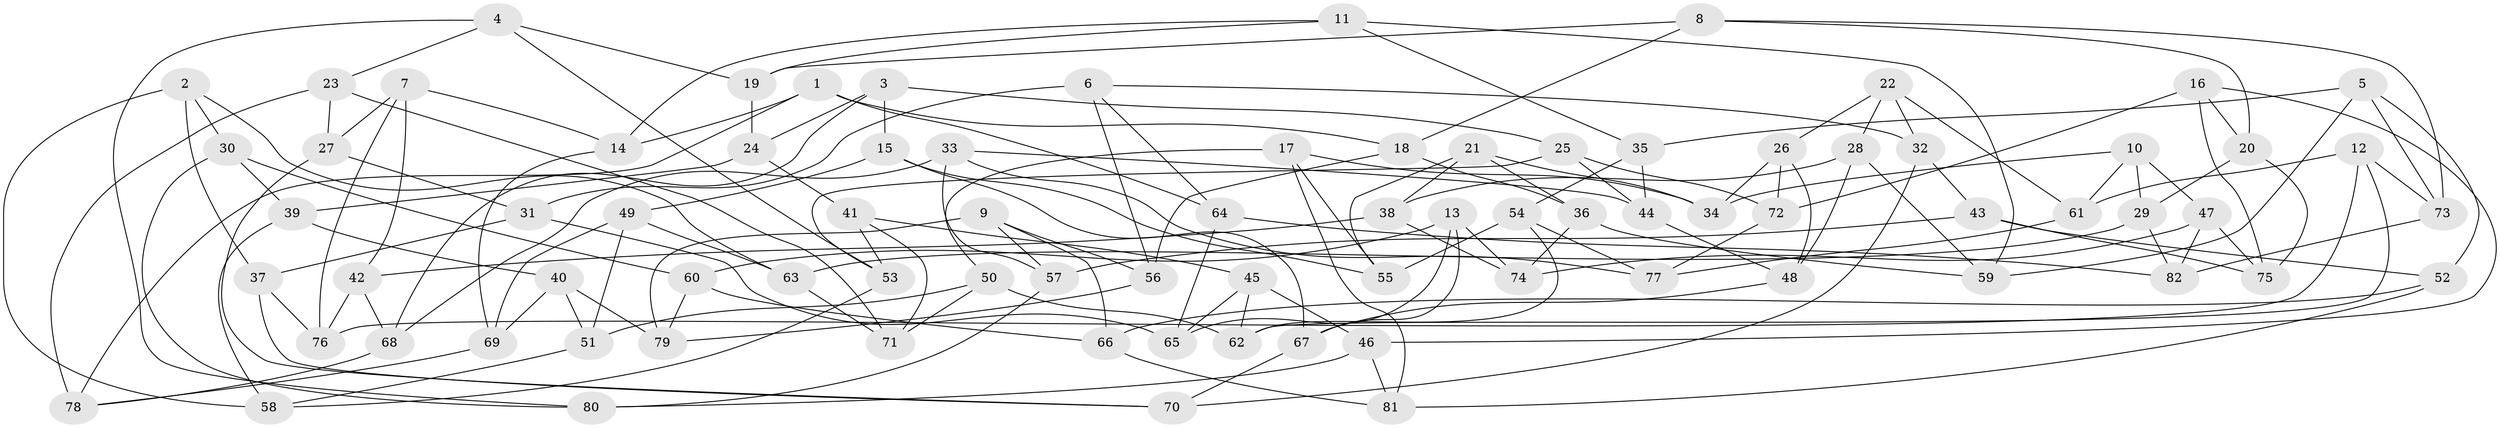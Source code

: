 // Generated by graph-tools (version 1.1) at 2025/50/03/09/25 03:50:54]
// undirected, 82 vertices, 164 edges
graph export_dot {
graph [start="1"]
  node [color=gray90,style=filled];
  1;
  2;
  3;
  4;
  5;
  6;
  7;
  8;
  9;
  10;
  11;
  12;
  13;
  14;
  15;
  16;
  17;
  18;
  19;
  20;
  21;
  22;
  23;
  24;
  25;
  26;
  27;
  28;
  29;
  30;
  31;
  32;
  33;
  34;
  35;
  36;
  37;
  38;
  39;
  40;
  41;
  42;
  43;
  44;
  45;
  46;
  47;
  48;
  49;
  50;
  51;
  52;
  53;
  54;
  55;
  56;
  57;
  58;
  59;
  60;
  61;
  62;
  63;
  64;
  65;
  66;
  67;
  68;
  69;
  70;
  71;
  72;
  73;
  74;
  75;
  76;
  77;
  78;
  79;
  80;
  81;
  82;
  1 -- 64;
  1 -- 14;
  1 -- 78;
  1 -- 18;
  2 -- 30;
  2 -- 58;
  2 -- 63;
  2 -- 37;
  3 -- 68;
  3 -- 25;
  3 -- 15;
  3 -- 24;
  4 -- 80;
  4 -- 23;
  4 -- 53;
  4 -- 19;
  5 -- 35;
  5 -- 59;
  5 -- 73;
  5 -- 52;
  6 -- 32;
  6 -- 31;
  6 -- 56;
  6 -- 64;
  7 -- 27;
  7 -- 76;
  7 -- 14;
  7 -- 42;
  8 -- 73;
  8 -- 18;
  8 -- 20;
  8 -- 19;
  9 -- 66;
  9 -- 57;
  9 -- 56;
  9 -- 79;
  10 -- 29;
  10 -- 47;
  10 -- 61;
  10 -- 34;
  11 -- 19;
  11 -- 14;
  11 -- 35;
  11 -- 59;
  12 -- 73;
  12 -- 62;
  12 -- 61;
  12 -- 76;
  13 -- 65;
  13 -- 60;
  13 -- 74;
  13 -- 67;
  14 -- 69;
  15 -- 67;
  15 -- 55;
  15 -- 49;
  16 -- 46;
  16 -- 72;
  16 -- 20;
  16 -- 75;
  17 -- 55;
  17 -- 34;
  17 -- 50;
  17 -- 81;
  18 -- 56;
  18 -- 36;
  19 -- 24;
  20 -- 75;
  20 -- 29;
  21 -- 38;
  21 -- 55;
  21 -- 36;
  21 -- 34;
  22 -- 28;
  22 -- 32;
  22 -- 61;
  22 -- 26;
  23 -- 71;
  23 -- 27;
  23 -- 78;
  24 -- 41;
  24 -- 39;
  25 -- 72;
  25 -- 44;
  25 -- 53;
  26 -- 72;
  26 -- 34;
  26 -- 48;
  27 -- 31;
  27 -- 70;
  28 -- 48;
  28 -- 38;
  28 -- 59;
  29 -- 82;
  29 -- 63;
  30 -- 39;
  30 -- 80;
  30 -- 60;
  31 -- 37;
  31 -- 65;
  32 -- 70;
  32 -- 43;
  33 -- 57;
  33 -- 77;
  33 -- 68;
  33 -- 44;
  35 -- 44;
  35 -- 54;
  36 -- 59;
  36 -- 74;
  37 -- 76;
  37 -- 70;
  38 -- 42;
  38 -- 74;
  39 -- 58;
  39 -- 40;
  40 -- 79;
  40 -- 69;
  40 -- 51;
  41 -- 53;
  41 -- 71;
  41 -- 45;
  42 -- 76;
  42 -- 68;
  43 -- 52;
  43 -- 57;
  43 -- 75;
  44 -- 48;
  45 -- 46;
  45 -- 62;
  45 -- 65;
  46 -- 80;
  46 -- 81;
  47 -- 74;
  47 -- 75;
  47 -- 82;
  48 -- 67;
  49 -- 51;
  49 -- 69;
  49 -- 63;
  50 -- 62;
  50 -- 71;
  50 -- 51;
  51 -- 58;
  52 -- 66;
  52 -- 81;
  53 -- 58;
  54 -- 77;
  54 -- 55;
  54 -- 62;
  56 -- 79;
  57 -- 80;
  60 -- 66;
  60 -- 79;
  61 -- 77;
  63 -- 71;
  64 -- 82;
  64 -- 65;
  66 -- 81;
  67 -- 70;
  68 -- 78;
  69 -- 78;
  72 -- 77;
  73 -- 82;
}
